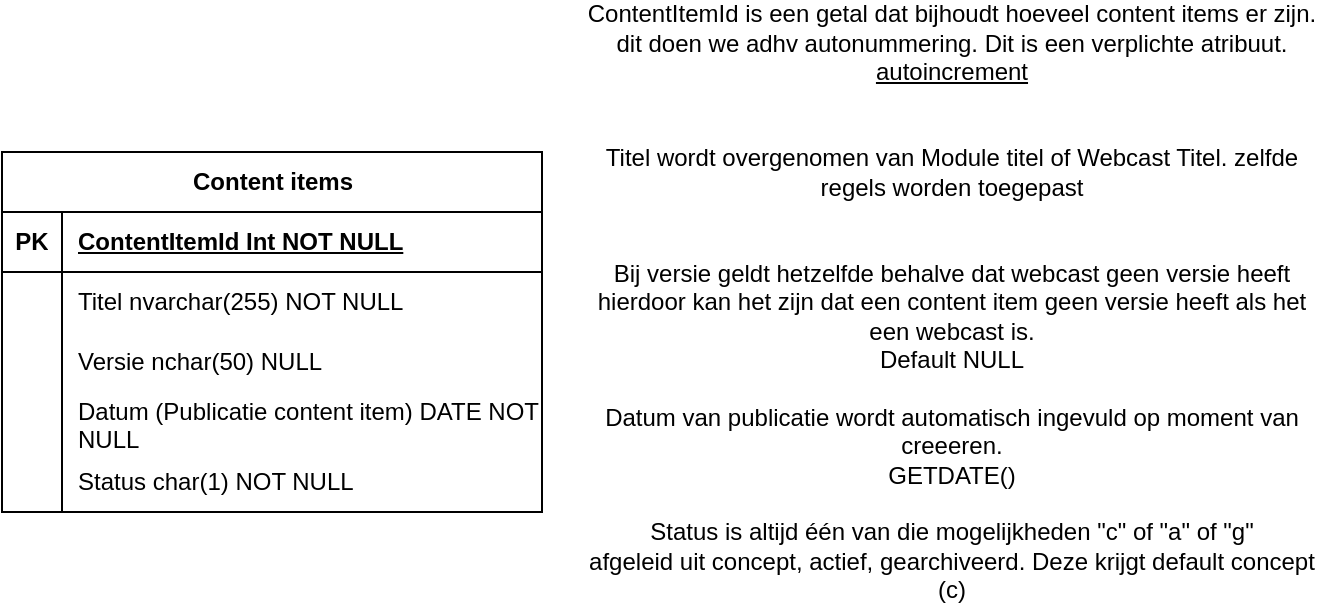<mxfile version="22.0.2" type="device">
  <diagram name="Page-1" id="I98mquGsUo2_8sqCFzUm">
    <mxGraphModel dx="1310" dy="835" grid="1" gridSize="10" guides="1" tooltips="1" connect="1" arrows="1" fold="1" page="1" pageScale="1" pageWidth="850" pageHeight="1100" math="0" shadow="0">
      <root>
        <mxCell id="0" />
        <mxCell id="1" parent="0" />
        <mxCell id="r1FipUU2WxT83TPFWaY2-1" value="Content items" style="shape=table;startSize=30;container=1;collapsible=1;childLayout=tableLayout;fixedRows=1;rowLines=0;fontStyle=1;align=center;resizeLast=1;html=1;" vertex="1" parent="1">
          <mxGeometry x="330" y="350" width="270" height="180" as="geometry" />
        </mxCell>
        <mxCell id="r1FipUU2WxT83TPFWaY2-2" value="" style="shape=tableRow;horizontal=0;startSize=0;swimlaneHead=0;swimlaneBody=0;fillColor=none;collapsible=0;dropTarget=0;points=[[0,0.5],[1,0.5]];portConstraint=eastwest;top=0;left=0;right=0;bottom=1;" vertex="1" parent="r1FipUU2WxT83TPFWaY2-1">
          <mxGeometry y="30" width="270" height="30" as="geometry" />
        </mxCell>
        <mxCell id="r1FipUU2WxT83TPFWaY2-3" value="PK" style="shape=partialRectangle;connectable=0;fillColor=none;top=0;left=0;bottom=0;right=0;fontStyle=1;overflow=hidden;whiteSpace=wrap;html=1;" vertex="1" parent="r1FipUU2WxT83TPFWaY2-2">
          <mxGeometry width="30" height="30" as="geometry">
            <mxRectangle width="30" height="30" as="alternateBounds" />
          </mxGeometry>
        </mxCell>
        <mxCell id="r1FipUU2WxT83TPFWaY2-4" value="ContentItemId Int NOT NULL" style="shape=partialRectangle;connectable=0;fillColor=none;top=0;left=0;bottom=0;right=0;align=left;spacingLeft=6;fontStyle=5;overflow=hidden;whiteSpace=wrap;html=1;" vertex="1" parent="r1FipUU2WxT83TPFWaY2-2">
          <mxGeometry x="30" width="240" height="30" as="geometry">
            <mxRectangle width="240" height="30" as="alternateBounds" />
          </mxGeometry>
        </mxCell>
        <mxCell id="r1FipUU2WxT83TPFWaY2-5" value="" style="shape=tableRow;horizontal=0;startSize=0;swimlaneHead=0;swimlaneBody=0;fillColor=none;collapsible=0;dropTarget=0;points=[[0,0.5],[1,0.5]];portConstraint=eastwest;top=0;left=0;right=0;bottom=0;" vertex="1" parent="r1FipUU2WxT83TPFWaY2-1">
          <mxGeometry y="60" width="270" height="30" as="geometry" />
        </mxCell>
        <mxCell id="r1FipUU2WxT83TPFWaY2-6" value="" style="shape=partialRectangle;connectable=0;fillColor=none;top=0;left=0;bottom=0;right=0;editable=1;overflow=hidden;whiteSpace=wrap;html=1;" vertex="1" parent="r1FipUU2WxT83TPFWaY2-5">
          <mxGeometry width="30" height="30" as="geometry">
            <mxRectangle width="30" height="30" as="alternateBounds" />
          </mxGeometry>
        </mxCell>
        <mxCell id="r1FipUU2WxT83TPFWaY2-7" value="Titel nvarchar(255) NOT NULL" style="shape=partialRectangle;connectable=0;fillColor=none;top=0;left=0;bottom=0;right=0;align=left;spacingLeft=6;overflow=hidden;whiteSpace=wrap;html=1;" vertex="1" parent="r1FipUU2WxT83TPFWaY2-5">
          <mxGeometry x="30" width="240" height="30" as="geometry">
            <mxRectangle width="240" height="30" as="alternateBounds" />
          </mxGeometry>
        </mxCell>
        <mxCell id="r1FipUU2WxT83TPFWaY2-8" value="" style="shape=tableRow;horizontal=0;startSize=0;swimlaneHead=0;swimlaneBody=0;fillColor=none;collapsible=0;dropTarget=0;points=[[0,0.5],[1,0.5]];portConstraint=eastwest;top=0;left=0;right=0;bottom=0;" vertex="1" parent="r1FipUU2WxT83TPFWaY2-1">
          <mxGeometry y="90" width="270" height="30" as="geometry" />
        </mxCell>
        <mxCell id="r1FipUU2WxT83TPFWaY2-9" value="" style="shape=partialRectangle;connectable=0;fillColor=none;top=0;left=0;bottom=0;right=0;editable=1;overflow=hidden;whiteSpace=wrap;html=1;" vertex="1" parent="r1FipUU2WxT83TPFWaY2-8">
          <mxGeometry width="30" height="30" as="geometry">
            <mxRectangle width="30" height="30" as="alternateBounds" />
          </mxGeometry>
        </mxCell>
        <mxCell id="r1FipUU2WxT83TPFWaY2-10" value="Versie nchar(50) NULL" style="shape=partialRectangle;connectable=0;fillColor=none;top=0;left=0;bottom=0;right=0;align=left;spacingLeft=6;overflow=hidden;whiteSpace=wrap;html=1;" vertex="1" parent="r1FipUU2WxT83TPFWaY2-8">
          <mxGeometry x="30" width="240" height="30" as="geometry">
            <mxRectangle width="240" height="30" as="alternateBounds" />
          </mxGeometry>
        </mxCell>
        <mxCell id="r1FipUU2WxT83TPFWaY2-11" value="" style="shape=tableRow;horizontal=0;startSize=0;swimlaneHead=0;swimlaneBody=0;fillColor=none;collapsible=0;dropTarget=0;points=[[0,0.5],[1,0.5]];portConstraint=eastwest;top=0;left=0;right=0;bottom=0;" vertex="1" parent="r1FipUU2WxT83TPFWaY2-1">
          <mxGeometry y="120" width="270" height="30" as="geometry" />
        </mxCell>
        <mxCell id="r1FipUU2WxT83TPFWaY2-12" value="" style="shape=partialRectangle;connectable=0;fillColor=none;top=0;left=0;bottom=0;right=0;editable=1;overflow=hidden;whiteSpace=wrap;html=1;" vertex="1" parent="r1FipUU2WxT83TPFWaY2-11">
          <mxGeometry width="30" height="30" as="geometry">
            <mxRectangle width="30" height="30" as="alternateBounds" />
          </mxGeometry>
        </mxCell>
        <mxCell id="r1FipUU2WxT83TPFWaY2-13" value="Datum (Publicatie content item) DATE NOT NULL&lt;br&gt;" style="shape=partialRectangle;connectable=0;fillColor=none;top=0;left=0;bottom=0;right=0;align=left;spacingLeft=6;overflow=hidden;whiteSpace=wrap;html=1;" vertex="1" parent="r1FipUU2WxT83TPFWaY2-11">
          <mxGeometry x="30" width="240" height="30" as="geometry">
            <mxRectangle width="240" height="30" as="alternateBounds" />
          </mxGeometry>
        </mxCell>
        <mxCell id="r1FipUU2WxT83TPFWaY2-14" value="" style="shape=tableRow;horizontal=0;startSize=0;swimlaneHead=0;swimlaneBody=0;fillColor=none;collapsible=0;dropTarget=0;points=[[0,0.5],[1,0.5]];portConstraint=eastwest;top=0;left=0;right=0;bottom=0;" vertex="1" parent="r1FipUU2WxT83TPFWaY2-1">
          <mxGeometry y="150" width="270" height="30" as="geometry" />
        </mxCell>
        <mxCell id="r1FipUU2WxT83TPFWaY2-15" value="" style="shape=partialRectangle;connectable=0;fillColor=none;top=0;left=0;bottom=0;right=0;editable=1;overflow=hidden;whiteSpace=wrap;html=1;" vertex="1" parent="r1FipUU2WxT83TPFWaY2-14">
          <mxGeometry width="30" height="30" as="geometry">
            <mxRectangle width="30" height="30" as="alternateBounds" />
          </mxGeometry>
        </mxCell>
        <mxCell id="r1FipUU2WxT83TPFWaY2-16" value="Status char(1) NOT NULL" style="shape=partialRectangle;connectable=0;fillColor=none;top=0;left=0;bottom=0;right=0;align=left;spacingLeft=6;overflow=hidden;whiteSpace=wrap;html=1;" vertex="1" parent="r1FipUU2WxT83TPFWaY2-14">
          <mxGeometry x="30" width="240" height="30" as="geometry">
            <mxRectangle width="240" height="30" as="alternateBounds" />
          </mxGeometry>
        </mxCell>
        <mxCell id="r1FipUU2WxT83TPFWaY2-21" value="ContentItemId is een getal dat bijhoudt hoeveel content items er zijn. dit doen we adhv autonummering. Dit is een verplichte atribuut. &lt;u&gt;autoincrement&lt;/u&gt;&lt;br&gt;&lt;br&gt;&lt;br&gt;Titel wordt overgenomen van Module titel of Webcast Titel. zelfde regels worden toegepast&lt;br&gt;&lt;br&gt;&lt;br&gt;Bij versie geldt hetzelfde behalve dat webcast geen versie heeft hierdoor kan het zijn dat een content item geen versie heeft als het een webcast is.&lt;br&gt;Default NULL&lt;br&gt;&lt;br&gt;Datum van publicatie wordt automatisch ingevuld op moment van creeeren.&lt;br&gt;GETDATE()&lt;br&gt;&lt;br&gt;Status is altijd één van die mogelijkheden &quot;c&quot; of &quot;a&quot; of &quot;g&quot;&lt;br&gt;afgeleid uit concept, actief, gearchiveerd. Deze krijgt default concept (c)" style="text;html=1;strokeColor=none;fillColor=none;align=center;verticalAlign=middle;whiteSpace=wrap;rounded=0;" vertex="1" parent="1">
          <mxGeometry x="620" y="410" width="370" height="30" as="geometry" />
        </mxCell>
      </root>
    </mxGraphModel>
  </diagram>
</mxfile>
